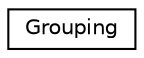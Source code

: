 digraph "类继承关系图"
{
 // INTERACTIVE_SVG=YES
 // LATEX_PDF_SIZE
  edge [fontname="Helvetica",fontsize="10",labelfontname="Helvetica",labelfontsize="10"];
  node [fontname="Helvetica",fontsize="10",shape=record];
  rankdir="LR";
  Node0 [label="Grouping",height=0.2,width=0.4,color="black", fillcolor="white", style="filled",URL="$d7/d59/struct_grouping.html",tooltip="Grouping info"];
}
